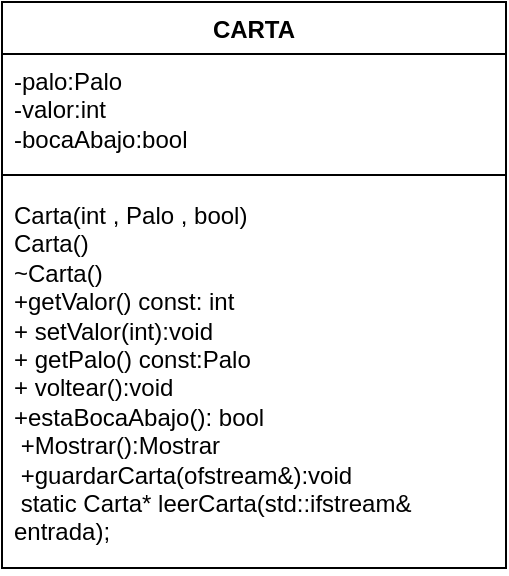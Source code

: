 <mxfile version="23.1.2" type="github">
  <diagram id="C5RBs43oDa-KdzZeNtuy" name="Page-1">
    <mxGraphModel dx="1100" dy="633" grid="0" gridSize="10" guides="1" tooltips="1" connect="1" arrows="1" fold="1" page="1" pageScale="1" pageWidth="827" pageHeight="1169" background="none" math="0" shadow="0">
      <root>
        <mxCell id="WIyWlLk6GJQsqaUBKTNV-0" />
        <mxCell id="WIyWlLk6GJQsqaUBKTNV-1" parent="WIyWlLk6GJQsqaUBKTNV-0" />
        <mxCell id="mG56EEctPgT57r4BzO9k-6" value="CARTA" style="swimlane;fontStyle=1;align=center;verticalAlign=top;childLayout=stackLayout;horizontal=1;startSize=26;horizontalStack=0;resizeParent=1;resizeParentMax=0;resizeLast=0;collapsible=1;marginBottom=0;whiteSpace=wrap;html=1;" vertex="1" parent="WIyWlLk6GJQsqaUBKTNV-1">
          <mxGeometry x="38" y="860" width="252" height="283" as="geometry" />
        </mxCell>
        <mxCell id="mG56EEctPgT57r4BzO9k-7" value="-palo:Palo&lt;br&gt;-valor:int&amp;nbsp;&lt;br&gt;-bocaAbajo:bool" style="text;strokeColor=none;fillColor=none;align=left;verticalAlign=top;spacingLeft=4;spacingRight=4;overflow=hidden;rotatable=0;points=[[0,0.5],[1,0.5]];portConstraint=eastwest;whiteSpace=wrap;html=1;" vertex="1" parent="mG56EEctPgT57r4BzO9k-6">
          <mxGeometry y="26" width="252" height="54" as="geometry" />
        </mxCell>
        <mxCell id="mG56EEctPgT57r4BzO9k-8" value="" style="line;strokeWidth=1;fillColor=none;align=left;verticalAlign=middle;spacingTop=-1;spacingLeft=3;spacingRight=3;rotatable=0;labelPosition=right;points=[];portConstraint=eastwest;strokeColor=inherit;" vertex="1" parent="mG56EEctPgT57r4BzO9k-6">
          <mxGeometry y="80" width="252" height="13" as="geometry" />
        </mxCell>
        <mxCell id="mG56EEctPgT57r4BzO9k-9" value="&lt;div&gt;Carta(int , Palo , bool)&lt;/div&gt;&lt;div&gt;Carta()&lt;/div&gt;&lt;div&gt;~Carta()&lt;/div&gt;&lt;div&gt;&lt;div&gt;+getValor() const: int&amp;nbsp;&lt;/div&gt;&lt;div&gt;+ setValor(int):void&lt;/div&gt;&lt;div&gt;+ getPalo() const:Palo&amp;nbsp;&lt;/div&gt;&lt;div&gt;+ voltear():void&lt;/div&gt;&lt;/div&gt;&lt;div&gt;&lt;div&gt;+estaBocaAbajo(): bool&lt;/div&gt;&lt;div&gt;&amp;nbsp;+Mostrar():Mostrar&lt;/div&gt;&lt;div&gt;&amp;nbsp;+guardarCarta(ofstream&amp;amp;):void&lt;/div&gt;&lt;div&gt;&amp;nbsp;static Carta* leerCarta(std::ifstream&amp;amp; entrada);&lt;/div&gt;&lt;/div&gt;" style="text;strokeColor=none;fillColor=none;align=left;verticalAlign=top;spacingLeft=4;spacingRight=4;overflow=hidden;rotatable=0;points=[[0,0.5],[1,0.5]];portConstraint=eastwest;whiteSpace=wrap;html=1;" vertex="1" parent="mG56EEctPgT57r4BzO9k-6">
          <mxGeometry y="93" width="252" height="190" as="geometry" />
        </mxCell>
      </root>
    </mxGraphModel>
  </diagram>
</mxfile>
